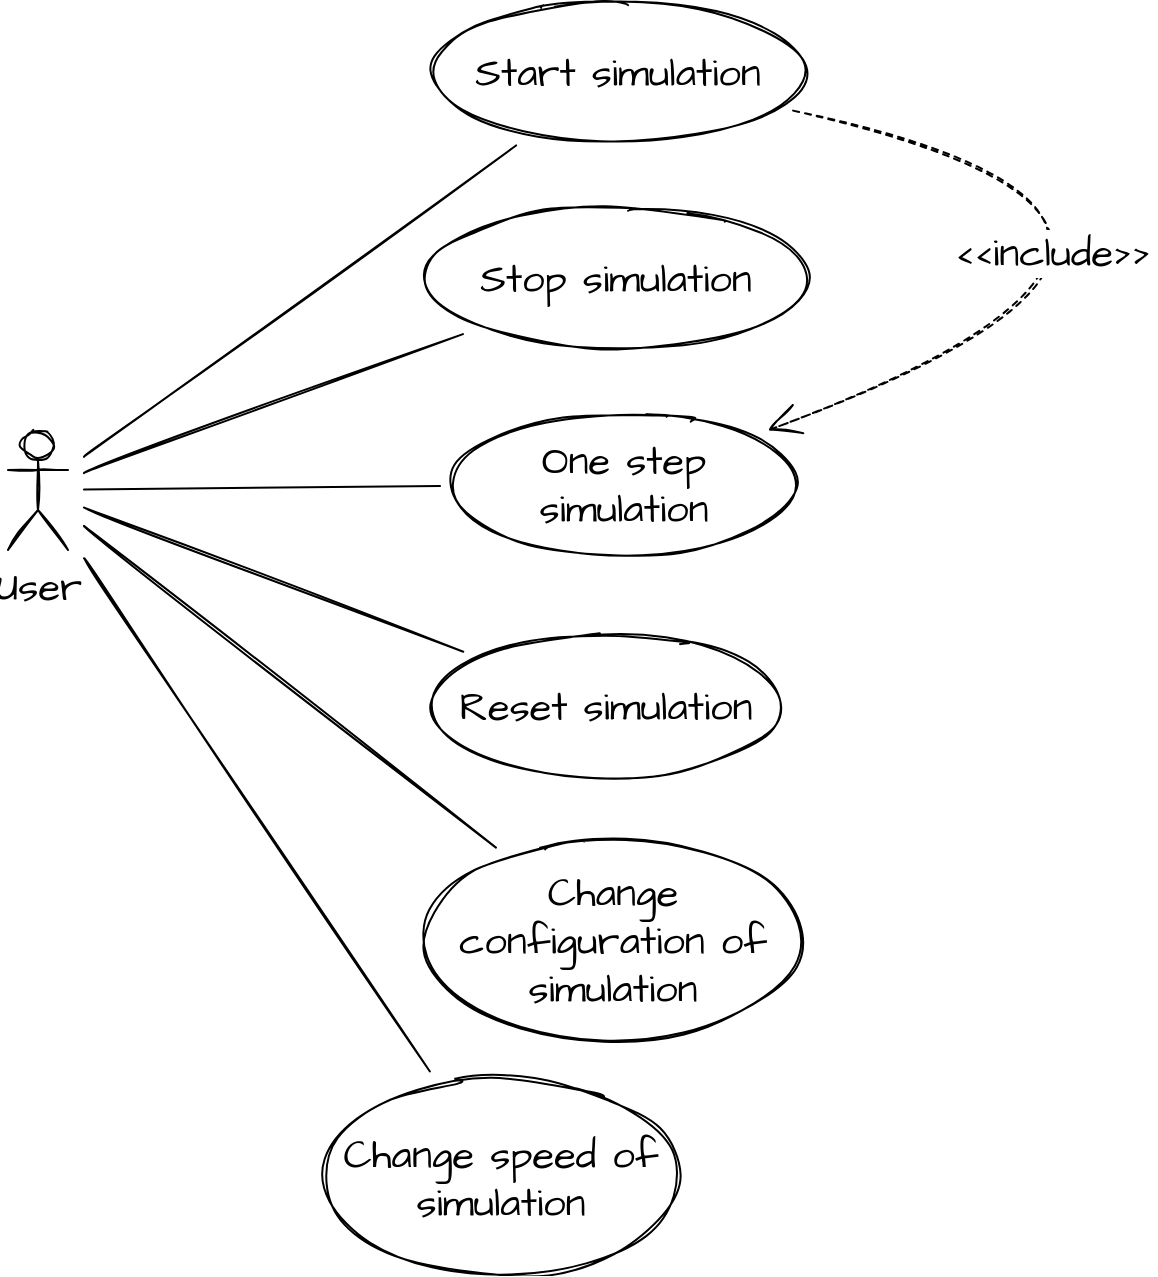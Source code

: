 <mxfile version="17.4.2" type="device"><diagram id="K5UmSCQfdOCwIpl0Cu9c" name="Page-1"><mxGraphModel dx="1566" dy="984" grid="0" gridSize="10" guides="1" tooltips="1" connect="1" arrows="1" fold="1" page="0" pageScale="1" pageWidth="850" pageHeight="1100" math="0" shadow="0"><root><mxCell id="0"/><mxCell id="1" parent="0"/><mxCell id="IZ4mjC8JAWckf_TZron5-10" style="edgeStyle=none;curved=1;rounded=0;sketch=1;hachureGap=4;orthogonalLoop=1;jettySize=auto;html=1;fontFamily=Architects Daughter;fontSource=https%3A%2F%2Ffonts.googleapis.com%2Fcss%3Ffamily%3DArchitects%2BDaughter;fontSize=20;endArrow=none;startSize=14;endSize=14;sourcePerimeterSpacing=8;targetPerimeterSpacing=8;endFill=0;" edge="1" parent="1" source="IZ4mjC8JAWckf_TZron5-1" target="IZ4mjC8JAWckf_TZron5-4"><mxGeometry relative="1" as="geometry"/></mxCell><mxCell id="IZ4mjC8JAWckf_TZron5-11" style="edgeStyle=none;curved=1;rounded=0;sketch=1;hachureGap=4;orthogonalLoop=1;jettySize=auto;html=1;fontFamily=Architects Daughter;fontSource=https%3A%2F%2Ffonts.googleapis.com%2Fcss%3Ffamily%3DArchitects%2BDaughter;fontSize=20;endArrow=none;endFill=0;startSize=14;endSize=14;sourcePerimeterSpacing=8;targetPerimeterSpacing=8;" edge="1" parent="1" source="IZ4mjC8JAWckf_TZron5-1" target="IZ4mjC8JAWckf_TZron5-5"><mxGeometry relative="1" as="geometry"/></mxCell><mxCell id="IZ4mjC8JAWckf_TZron5-12" style="edgeStyle=none;curved=1;rounded=0;sketch=1;hachureGap=4;orthogonalLoop=1;jettySize=auto;html=1;fontFamily=Architects Daughter;fontSource=https%3A%2F%2Ffonts.googleapis.com%2Fcss%3Ffamily%3DArchitects%2BDaughter;fontSize=20;endArrow=none;endFill=0;startSize=14;endSize=14;sourcePerimeterSpacing=8;targetPerimeterSpacing=8;" edge="1" parent="1" source="IZ4mjC8JAWckf_TZron5-1" target="IZ4mjC8JAWckf_TZron5-6"><mxGeometry relative="1" as="geometry"/></mxCell><mxCell id="IZ4mjC8JAWckf_TZron5-13" style="edgeStyle=none;curved=1;rounded=0;sketch=1;hachureGap=4;orthogonalLoop=1;jettySize=auto;html=1;fontFamily=Architects Daughter;fontSource=https%3A%2F%2Ffonts.googleapis.com%2Fcss%3Ffamily%3DArchitects%2BDaughter;fontSize=20;endArrow=none;endFill=0;startSize=14;endSize=14;sourcePerimeterSpacing=8;targetPerimeterSpacing=8;" edge="1" parent="1" source="IZ4mjC8JAWckf_TZron5-1" target="IZ4mjC8JAWckf_TZron5-7"><mxGeometry relative="1" as="geometry"/></mxCell><mxCell id="IZ4mjC8JAWckf_TZron5-14" style="edgeStyle=none;curved=1;rounded=0;sketch=1;hachureGap=4;orthogonalLoop=1;jettySize=auto;html=1;fontFamily=Architects Daughter;fontSource=https%3A%2F%2Ffonts.googleapis.com%2Fcss%3Ffamily%3DArchitects%2BDaughter;fontSize=20;endArrow=none;endFill=0;startSize=14;endSize=14;sourcePerimeterSpacing=8;targetPerimeterSpacing=8;" edge="1" parent="1" source="IZ4mjC8JAWckf_TZron5-1" target="IZ4mjC8JAWckf_TZron5-8"><mxGeometry relative="1" as="geometry"/></mxCell><mxCell id="IZ4mjC8JAWckf_TZron5-16" style="edgeStyle=none;curved=1;rounded=0;sketch=1;hachureGap=4;orthogonalLoop=1;jettySize=auto;html=1;fontFamily=Architects Daughter;fontSource=https%3A%2F%2Ffonts.googleapis.com%2Fcss%3Ffamily%3DArchitects%2BDaughter;fontSize=20;endArrow=none;endFill=0;startSize=14;endSize=14;sourcePerimeterSpacing=8;targetPerimeterSpacing=8;" edge="1" parent="1" source="IZ4mjC8JAWckf_TZron5-1" target="IZ4mjC8JAWckf_TZron5-15"><mxGeometry relative="1" as="geometry"/></mxCell><mxCell id="IZ4mjC8JAWckf_TZron5-1" value="User" style="shape=umlActor;html=1;verticalLabelPosition=bottom;verticalAlign=top;align=center;hachureGap=4;sketch=1;fontFamily=Architects Daughter;fontSource=https%3A%2F%2Ffonts.googleapis.com%2Fcss%3Ffamily%3DArchitects%2BDaughter;fontSize=20;" vertex="1" parent="1"><mxGeometry x="94" y="432" width="30" height="60" as="geometry"/></mxCell><mxCell id="IZ4mjC8JAWckf_TZron5-9" value="&amp;lt;&amp;lt;include&amp;gt;&amp;gt;" style="edgeStyle=none;curved=1;rounded=0;sketch=1;hachureGap=4;orthogonalLoop=1;jettySize=auto;html=1;fontFamily=Architects Daughter;fontSource=https%3A%2F%2Ffonts.googleapis.com%2Fcss%3Ffamily%3DArchitects%2BDaughter;fontSize=20;endArrow=open;startSize=14;endSize=14;sourcePerimeterSpacing=8;targetPerimeterSpacing=8;dashed=1;" edge="1" parent="1" source="IZ4mjC8JAWckf_TZron5-4" target="IZ4mjC8JAWckf_TZron5-6"><mxGeometry x="0.413" y="-34" relative="1" as="geometry"><Array as="points"><mxPoint x="748" y="330"/></Array><mxPoint as="offset"/></mxGeometry></mxCell><mxCell id="IZ4mjC8JAWckf_TZron5-4" value="Start simulation" style="ellipse;whiteSpace=wrap;html=1;hachureGap=4;sketch=1;fontFamily=Architects Daughter;fontSource=https%3A%2F%2Ffonts.googleapis.com%2Fcss%3Ffamily%3DArchitects%2BDaughter;fontSize=20;" vertex="1" parent="1"><mxGeometry x="309" y="218" width="180" height="70" as="geometry"/></mxCell><mxCell id="IZ4mjC8JAWckf_TZron5-5" value="Stop simulation" style="ellipse;whiteSpace=wrap;html=1;hachureGap=4;sketch=1;fontFamily=Architects Daughter;fontSource=https%3A%2F%2Ffonts.googleapis.com%2Fcss%3Ffamily%3DArchitects%2BDaughter;fontSize=20;" vertex="1" parent="1"><mxGeometry x="305" y="321" width="186" height="70" as="geometry"/></mxCell><mxCell id="IZ4mjC8JAWckf_TZron5-6" value="One step simulation" style="ellipse;whiteSpace=wrap;html=1;hachureGap=4;sketch=1;fontFamily=Architects Daughter;fontSource=https%3A%2F%2Ffonts.googleapis.com%2Fcss%3Ffamily%3DArchitects%2BDaughter;fontSize=20;" vertex="1" parent="1"><mxGeometry x="318" y="424" width="168" height="70" as="geometry"/></mxCell><mxCell id="IZ4mjC8JAWckf_TZron5-7" value="Reset simulation" style="ellipse;whiteSpace=wrap;html=1;hachureGap=4;sketch=1;fontFamily=Architects Daughter;fontSource=https%3A%2F%2Ffonts.googleapis.com%2Fcss%3Ffamily%3DArchitects%2BDaughter;fontSize=20;" vertex="1" parent="1"><mxGeometry x="309" y="535" width="168" height="70" as="geometry"/></mxCell><mxCell id="IZ4mjC8JAWckf_TZron5-8" value="Change configuration of simulation" style="ellipse;whiteSpace=wrap;html=1;hachureGap=4;sketch=1;fontFamily=Architects Daughter;fontSource=https%3A%2F%2Ffonts.googleapis.com%2Fcss%3Ffamily%3DArchitects%2BDaughter;fontSize=20;" vertex="1" parent="1"><mxGeometry x="305" y="638" width="183" height="97" as="geometry"/></mxCell><mxCell id="IZ4mjC8JAWckf_TZron5-15" value="Change speed of simulation" style="ellipse;whiteSpace=wrap;html=1;hachureGap=4;sketch=1;fontFamily=Architects Daughter;fontSource=https%3A%2F%2Ffonts.googleapis.com%2Fcss%3Ffamily%3DArchitects%2BDaughter;fontSize=20;" vertex="1" parent="1"><mxGeometry x="249" y="757" width="183" height="97" as="geometry"/></mxCell></root></mxGraphModel></diagram></mxfile>